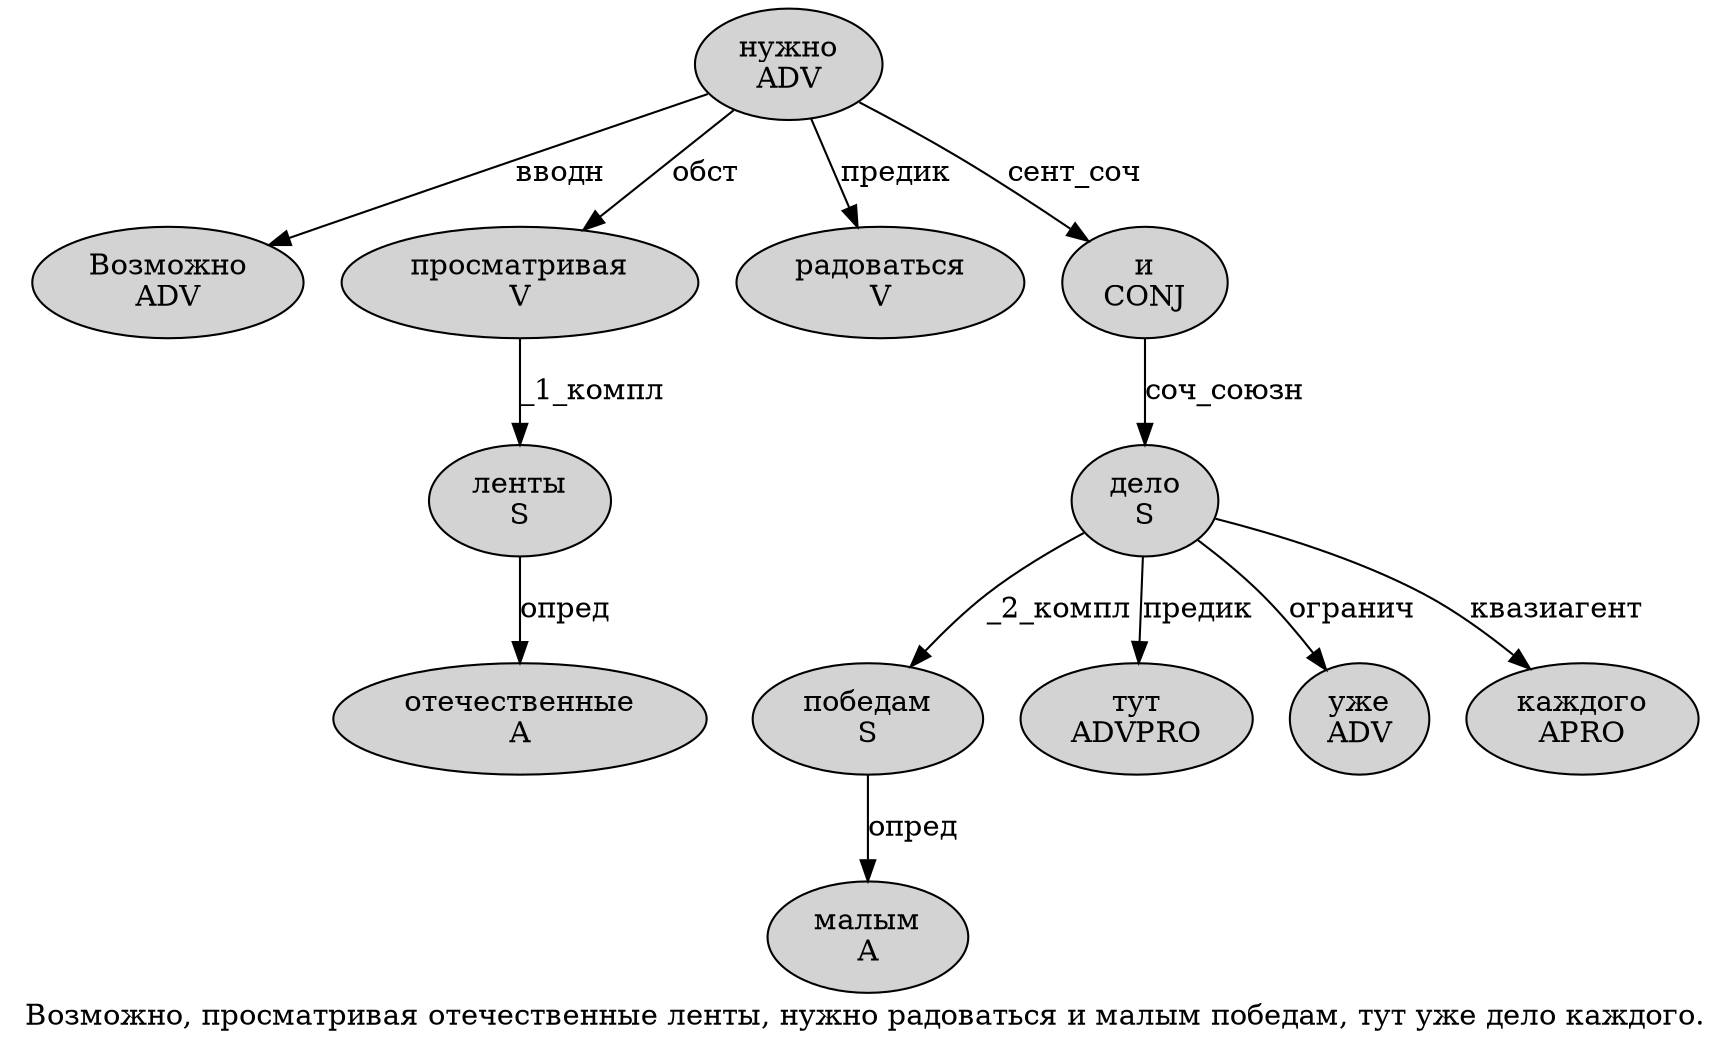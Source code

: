 digraph SENTENCE_3673 {
	graph [label="Возможно, просматривая отечественные ленты, нужно радоваться и малым победам, тут уже дело каждого."]
	node [style=filled]
		0 [label="Возможно
ADV" color="" fillcolor=lightgray penwidth=1 shape=ellipse]
		2 [label="просматривая
V" color="" fillcolor=lightgray penwidth=1 shape=ellipse]
		3 [label="отечественные
A" color="" fillcolor=lightgray penwidth=1 shape=ellipse]
		4 [label="ленты
S" color="" fillcolor=lightgray penwidth=1 shape=ellipse]
		6 [label="нужно
ADV" color="" fillcolor=lightgray penwidth=1 shape=ellipse]
		7 [label="радоваться
V" color="" fillcolor=lightgray penwidth=1 shape=ellipse]
		8 [label="и
CONJ" color="" fillcolor=lightgray penwidth=1 shape=ellipse]
		9 [label="малым
A" color="" fillcolor=lightgray penwidth=1 shape=ellipse]
		10 [label="победам
S" color="" fillcolor=lightgray penwidth=1 shape=ellipse]
		12 [label="тут
ADVPRO" color="" fillcolor=lightgray penwidth=1 shape=ellipse]
		13 [label="уже
ADV" color="" fillcolor=lightgray penwidth=1 shape=ellipse]
		14 [label="дело
S" color="" fillcolor=lightgray penwidth=1 shape=ellipse]
		15 [label="каждого
APRO" color="" fillcolor=lightgray penwidth=1 shape=ellipse]
			2 -> 4 [label="_1_компл"]
			14 -> 10 [label="_2_компл"]
			14 -> 12 [label="предик"]
			14 -> 13 [label="огранич"]
			14 -> 15 [label="квазиагент"]
			4 -> 3 [label="опред"]
			6 -> 0 [label="вводн"]
			6 -> 2 [label="обст"]
			6 -> 7 [label="предик"]
			6 -> 8 [label="сент_соч"]
			8 -> 14 [label="соч_союзн"]
			10 -> 9 [label="опред"]
}